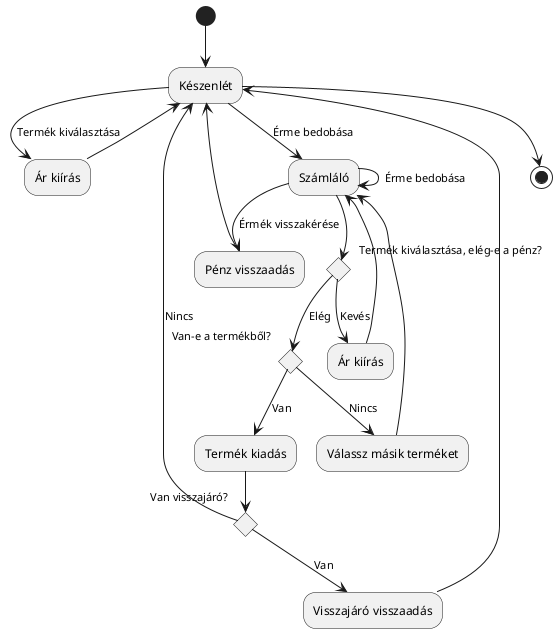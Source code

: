 @startuml
(*) --> "Készenlét" as A1

A1 -->[Termék kiválasztása] "Ár kiírás" as A2
A2 --> A1

A1 -->[Érme bedobása] "Számláló" as A3
A3 -->[Érme bedobása] A3
A3 -->[Érmék visszakérése] "Pénz visszaadás" as A4
A4 --> A1

A3 --> if "Termék kiválasztása, elég-e a pénz?" then
  -->[Elég] if "Van-e a termékből?" then
      -->[Van] "Termék kiadás" as A5
      --> if "Van visszajáró?" then
        -->[Van] "Visszajáró visszaadás" as A7
        --> A1
      else
        -->[Nincs] A1
      endif
    else
      -->[Nincs] "Válassz másik terméket" as A8
      --> A3
    endif
else
  -->[Kevés] "Ár kiírás" as A6
  -->A3
endif

A1 --> (*)
@enduml